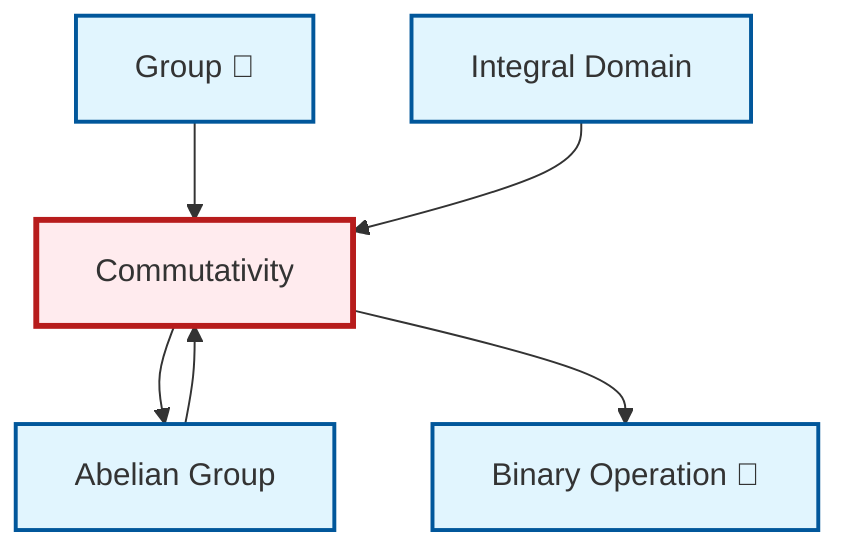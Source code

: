 graph TD
    classDef definition fill:#e1f5fe,stroke:#01579b,stroke-width:2px
    classDef theorem fill:#f3e5f5,stroke:#4a148c,stroke-width:2px
    classDef axiom fill:#fff3e0,stroke:#e65100,stroke-width:2px
    classDef example fill:#e8f5e9,stroke:#1b5e20,stroke-width:2px
    classDef current fill:#ffebee,stroke:#b71c1c,stroke-width:3px
    def-group["Group 📝"]:::definition
    def-integral-domain["Integral Domain"]:::definition
    def-abelian-group["Abelian Group"]:::definition
    def-commutativity["Commutativity"]:::definition
    def-binary-operation["Binary Operation 📝"]:::definition
    def-commutativity --> def-abelian-group
    def-commutativity --> def-binary-operation
    def-group --> def-commutativity
    def-integral-domain --> def-commutativity
    def-abelian-group --> def-commutativity
    class def-commutativity current